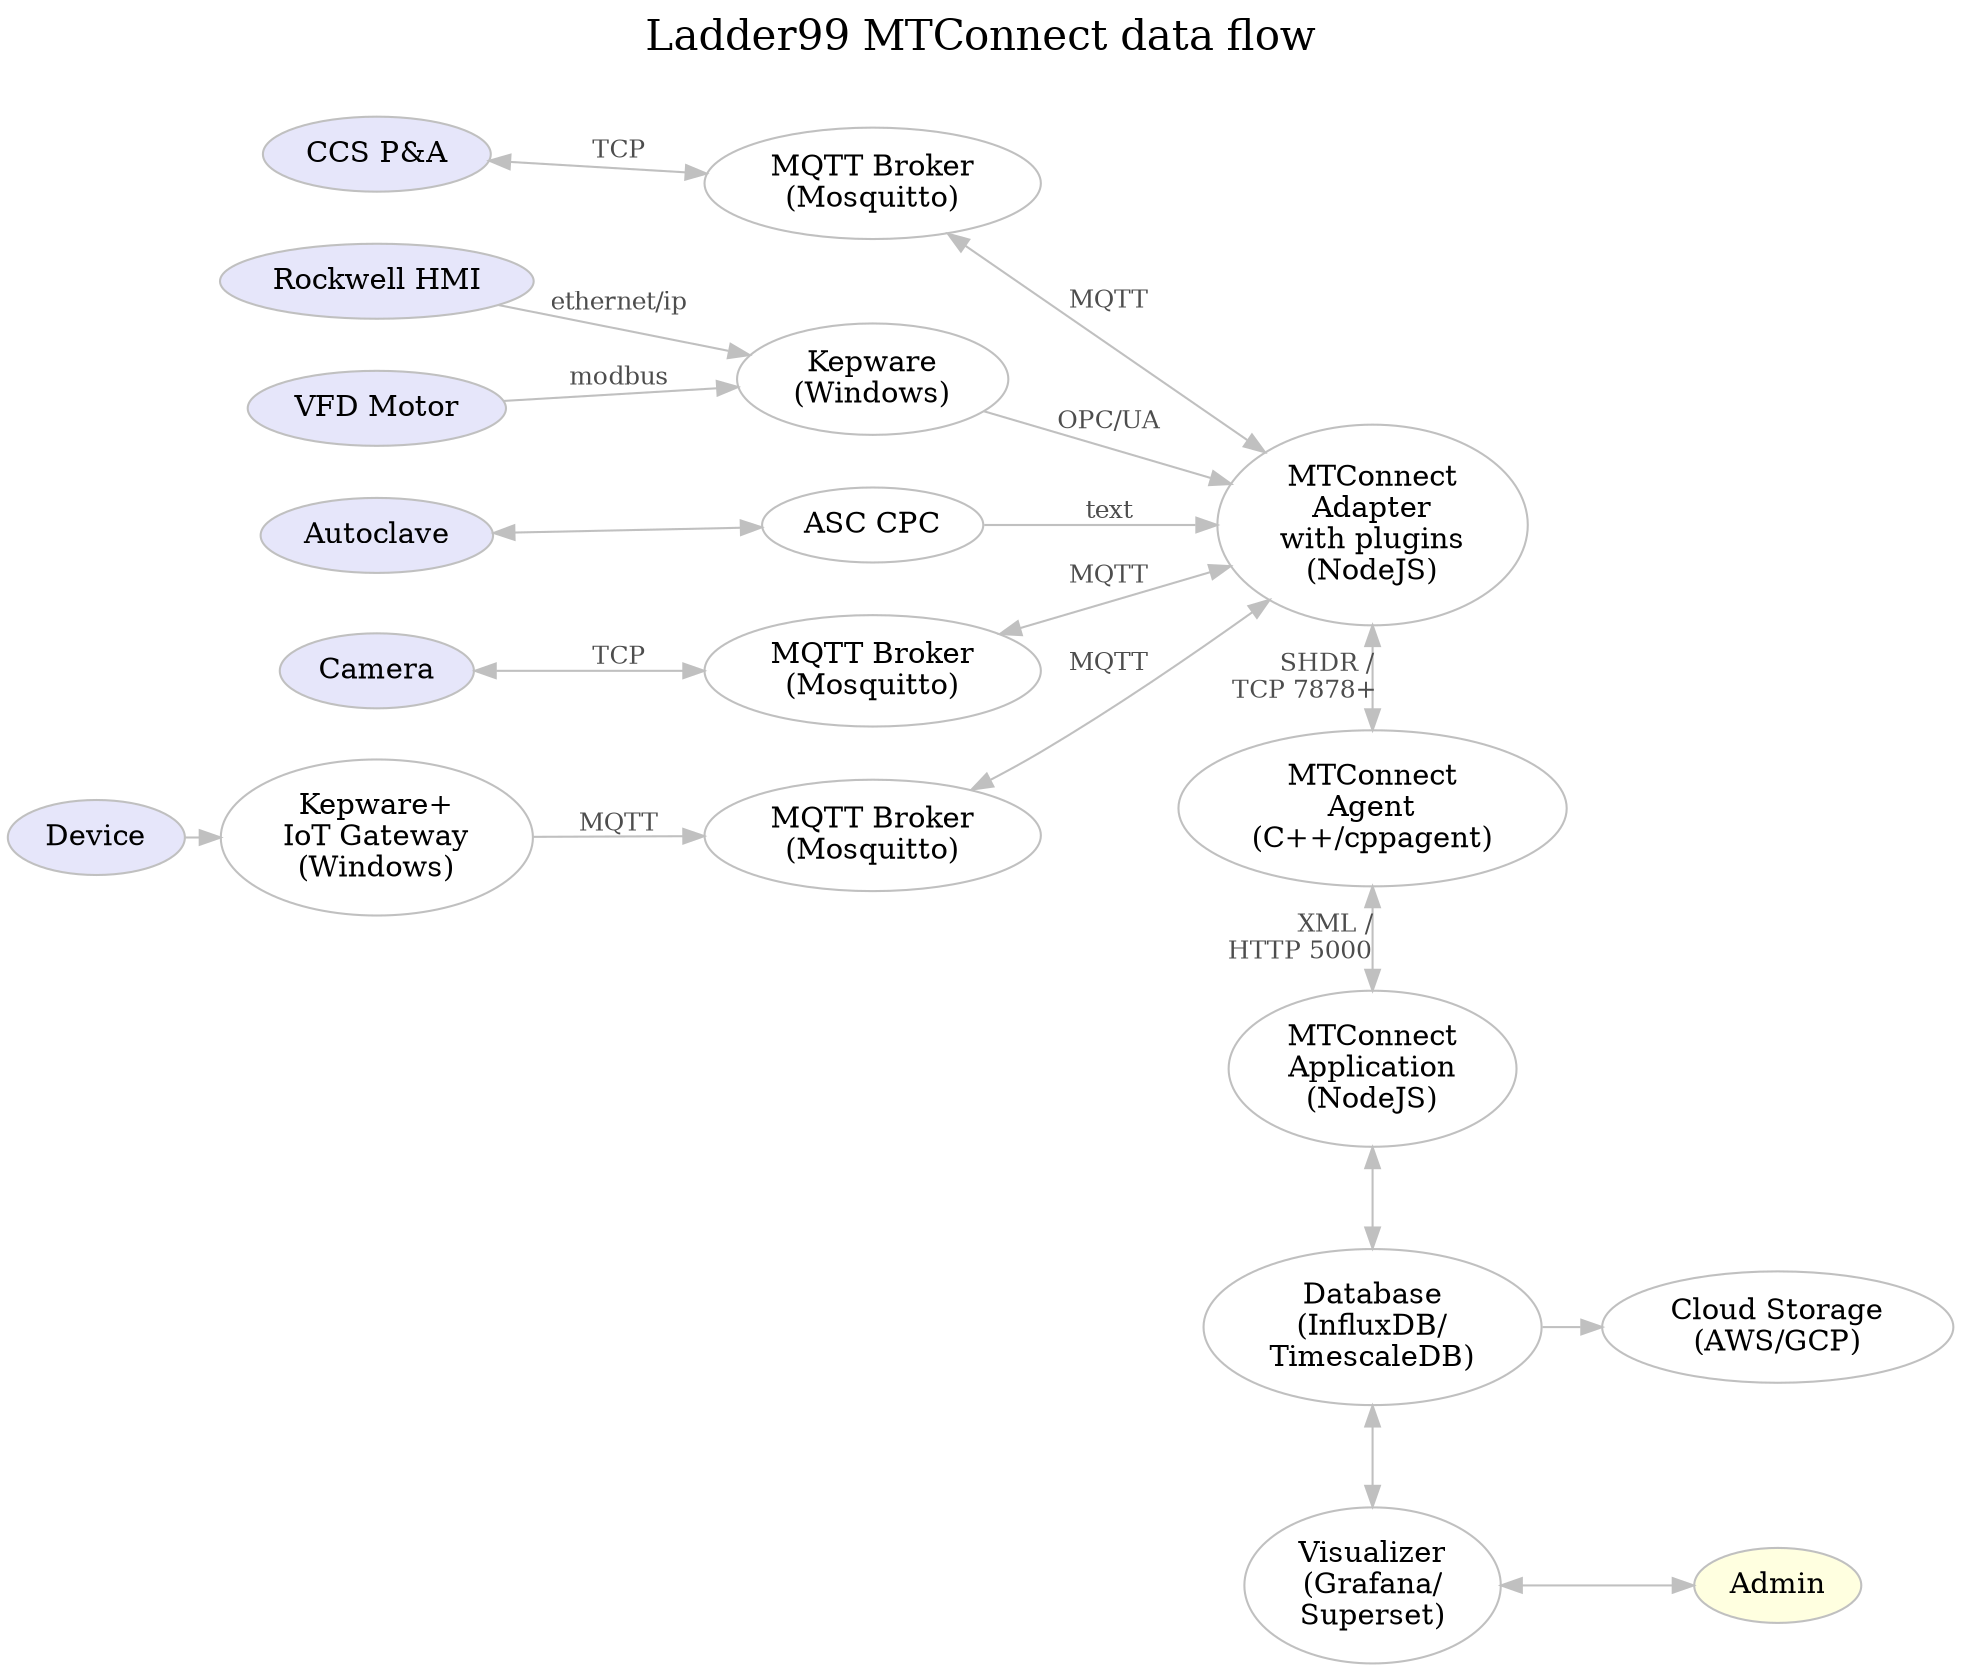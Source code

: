 digraph "ladder99-adapter" {

  // styles
  graph [ label="Ladder99 MTConnect data flow\n "; color=lightgray; ];
  graph [ fontsize=20 ];
  graph [ labelloc=t ];
  graph [ ranksep=0.2 ];
  graph [ nodesep=0.35 ];
  graph [ rankdir=LR; ] // left-to-right
  node [ color=gray; fillcolor=white; style=filled ];
  edge [ color=gray ];
  edge [ fontsize=12; fontcolor=gray30; ];

  // nodes
  PA [ fillcolor=lavender; label="CCS P&A" ];
  HMI [ fillcolor=lavender; label="Rockwell HMI" ];
  Motor [ fillcolor=lavender; label="VFD Motor" ];
  OldMachine3 [ fillcolor=lavender; label="Device" ];
  Camera [ fillcolor=lavender; label="Camera" ];
  Kepware1 [ label="Kepware\n(Windows)"];
  Kepware2 [ label="Kepware+\nIoT Gateway\n(Windows)"];
  Autoclave [ label="Autoclave", fillcolor=lavender ];
  CPC [ label="ASC CPC" ];
  Broker1 [ label="MQTT Broker\n(Mosquitto)" ];
  Broker3 [ label="MQTT Broker\n(Mosquitto)" ];
  Broker4 [ label="MQTT Broker\n(Mosquitto)" ];
  // OldMachine1 [ fillcolor=lavender; label="Old Machine 1" ];
  // PLC4X [ label="PLC4X\n(Java)" ];

  Adapter [ label="MTConnect\nAdapter\nwith plugins\n(NodeJS)" ];
  // DiodeSender [ label="Diode Sender\n(Java+RabbitMQ)" ];
  // DiodeReceiver [ label="Diode Receiver\n(Java+RabbitMQ)" ];

  Agent [ label="MTConnect\nAgent\n(C++/cppagent)" ];
  Application [ label="MTConnect\nApplication\n(NodeJS)" ];
  Database [ label="Database\n(InfluxDB/\nTimescaleDB)" ];
  Visualizer [ label="Visualizer\n(Grafana/\nSuperset)" ];
  Cloud [ label="Cloud Storage\n(AWS/GCP)" ];
  Admin [ fillcolor=lightyellow ];
  // LOI [ label="LOI\n(SvelteJS)" ];
  // Operator [ fillcolor=lightyellow ];

  // edges
  PA -> Broker1 [ label="  TCP  ", dir=both ];
  Camera -> Broker3 [ label="  TCP  ", dir=both ];
  Autoclave -> CPC [ dir=both ];
  Broker1 -> Adapter [ label="MQTT", dir=both ];
  Broker3 -> Adapter [ label="MQTT", dir=both ];
  Broker4 -> Adapter [ label="MQTT", dir=both ];
  // OldMachine1 -> PLC4X; // [ label="proprietary\nprotocol" ];
  // PLC4X -> Broker3 [ label="" ];
  HMI -> Kepware1 [ label="ethernet/ip" ];
  Motor -> Kepware1 [ label="modbus" ];
  Kepware1 -> Adapter [ label="OPC/UA" ];
  // Kepware2 -> Gateway;
  CPC -> Adapter [ label="text" ];
  // Gateway -> Broker4 [ label="MQTT" ];
  OldMachine3 -> Kepware2;
  Kepware2 -> Broker4 [ label="MQTT" ];
  
  Adapter -> Agent [ label="SHDR /   \nTCP 7878+         ", dir=both ];

  // Adapter -> DiodeSender [ label="SHDR /   \nTCP 7878      ", dir=both, style=dotted ];
  // DiodeSender -> DiodeReceiver [ label="UDP    ", style=dotted ];
  // DiodeReceiver -> Agent [ label="SHDR /    \nTCP 7878        ", style=dotted ];
  
  Agent -> Application [ dir=both; label="XML / \nHTTP 5000          " ];
  Application -> Database [ dir=both ];
  Database -> Visualizer [ dir=both ];
  Database -> Cloud;
  Visualizer -> Admin [ dir=both ];
  // Application -> LOI;
  // LOI -> Operator;

  // rank
  { rank=same; Adapter Agent Application Database Visualizer };
  // { rank=same; DiodeSender DiodeReceiver Cloud Admin };
  { rank=same; Cloud Admin };
}
